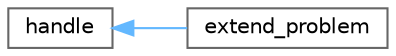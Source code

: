 digraph "Graphical Class Hierarchy"
{
 // LATEX_PDF_SIZE
  bgcolor="transparent";
  edge [fontname=Helvetica,fontsize=10,labelfontname=Helvetica,labelfontsize=10];
  node [fontname=Helvetica,fontsize=10,shape=box,height=0.2,width=0.4];
  rankdir="LR";
  Node0 [id="Node000000",label="handle",height=0.2,width=0.4,color="grey40", fillcolor="white", style="filled",URL="$classhandle.html",tooltip=" "];
  Node0 -> Node1 [id="edge17_Node000000_Node000001",dir="back",color="steelblue1",style="solid",tooltip=" "];
  Node1 [id="Node000001",label="extend_problem",height=0.2,width=0.4,color="grey40", fillcolor="white", style="filled",URL="$classextend__problem.html",tooltip=" "];
}
